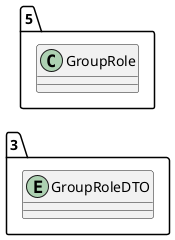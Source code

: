 @startuml 
allow_mixing
left to right direction
package "3"{
entity GroupRoleDTO

}
package "5"{
class GroupRole
}
@enduml